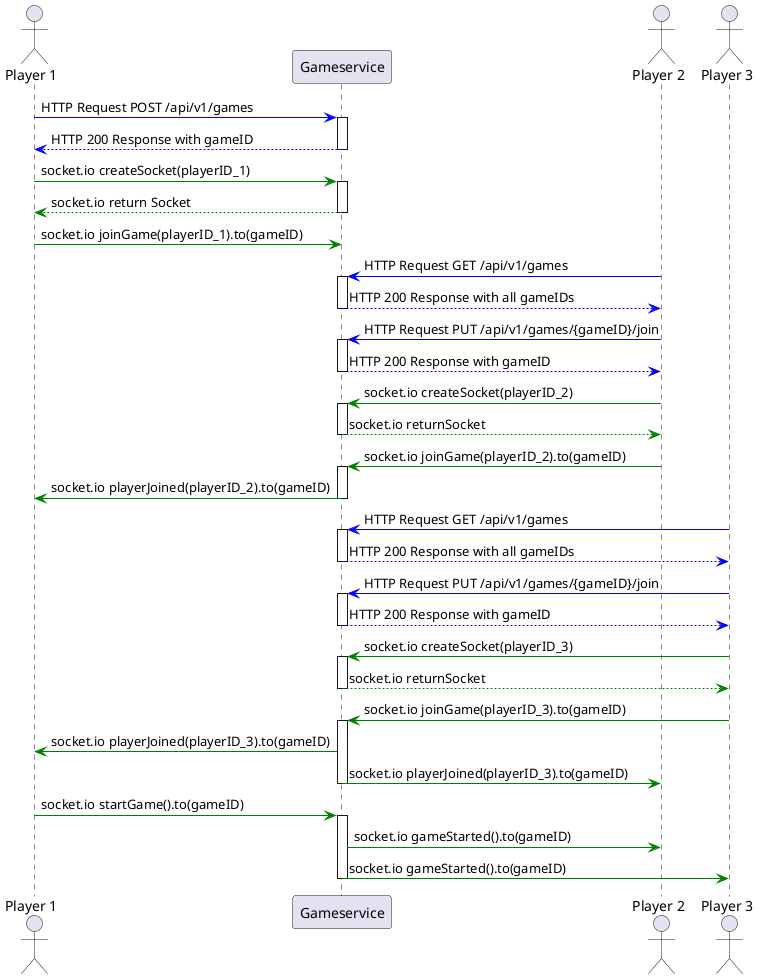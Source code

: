 @startuml start_and_joi
actor "Player 1" as p1
participant "Gameservice" as gs
actor "Player 2" as p2
actor "Player 3" as p3

p1 -[#blue]> gs: HTTP Request POST /api/v1/games
activate gs
gs --[#blue]> p1: HTTP 200 Response with gameID
deactivate gs
p1 -[#green]> gs: socket.io createSocket(playerID_1)
activate gs
gs --[#green]> p1: socket.io return Socket
deactivate gs
p1 -[#green]> gs: socket.io joinGame(playerID_1).to(gameID)  
p2 -[#blue]> gs: HTTP Request GET /api/v1/games
activate gs
gs --[#blue]> p2: HTTP 200 Response with all gameIDs
deactivate gs
p2 -[#blue]> gs: HTTP Request PUT /api/v1/games/{gameID}/join
activate gs

gs --[#blue]> p2: HTTP 200 Response with gameID
deactivate gs
p2 -[#green]> gs: socket.io createSocket(playerID_2)
activate gs
gs --[#green]> p2: socket.io returnSocket
deactivate gs
p2 -[#green]> gs: socket.io joinGame(playerID_2).to(gameID)
activate gs
gs -[#green]> p1: socket.io playerJoined(playerID_2).to(gameID)
deactivate gs
p3 -[#blue]> gs: HTTP Request GET /api/v1/games
activate gs
gs --[#blue]> p3: HTTP 200 Response with all gameIDs
deactivate gs
p3 -[#blue]> gs: HTTP Request PUT /api/v1/games/{gameID}/join
activate gs
gs --[#blue]> p3: HTTP 200 Response with gameID
deactivate gs
p3 -[#green]> gs: socket.io createSocket(playerID_3)
activate gs
gs --[#green]> p3: socket.io returnSocket
deactivate gs
p3 -[#green]> gs: socket.io joinGame(playerID_3).to(gameID)
activate gs
gs -[#green]> p1: socket.io playerJoined(playerID_3).to(gameID)
gs -[#green]> p2: socket.io playerJoined(playerID_3).to(gameID)
deactivate gs
p1 -[#green]> gs: socket.io startGame().to(gameID)
activate gs
gs -[#green]> p2: socket.io gameStarted().to(gameID)
gs -[#green]> p3: socket.io gameStarted().to(gameID)
deactivate gs

@enduml